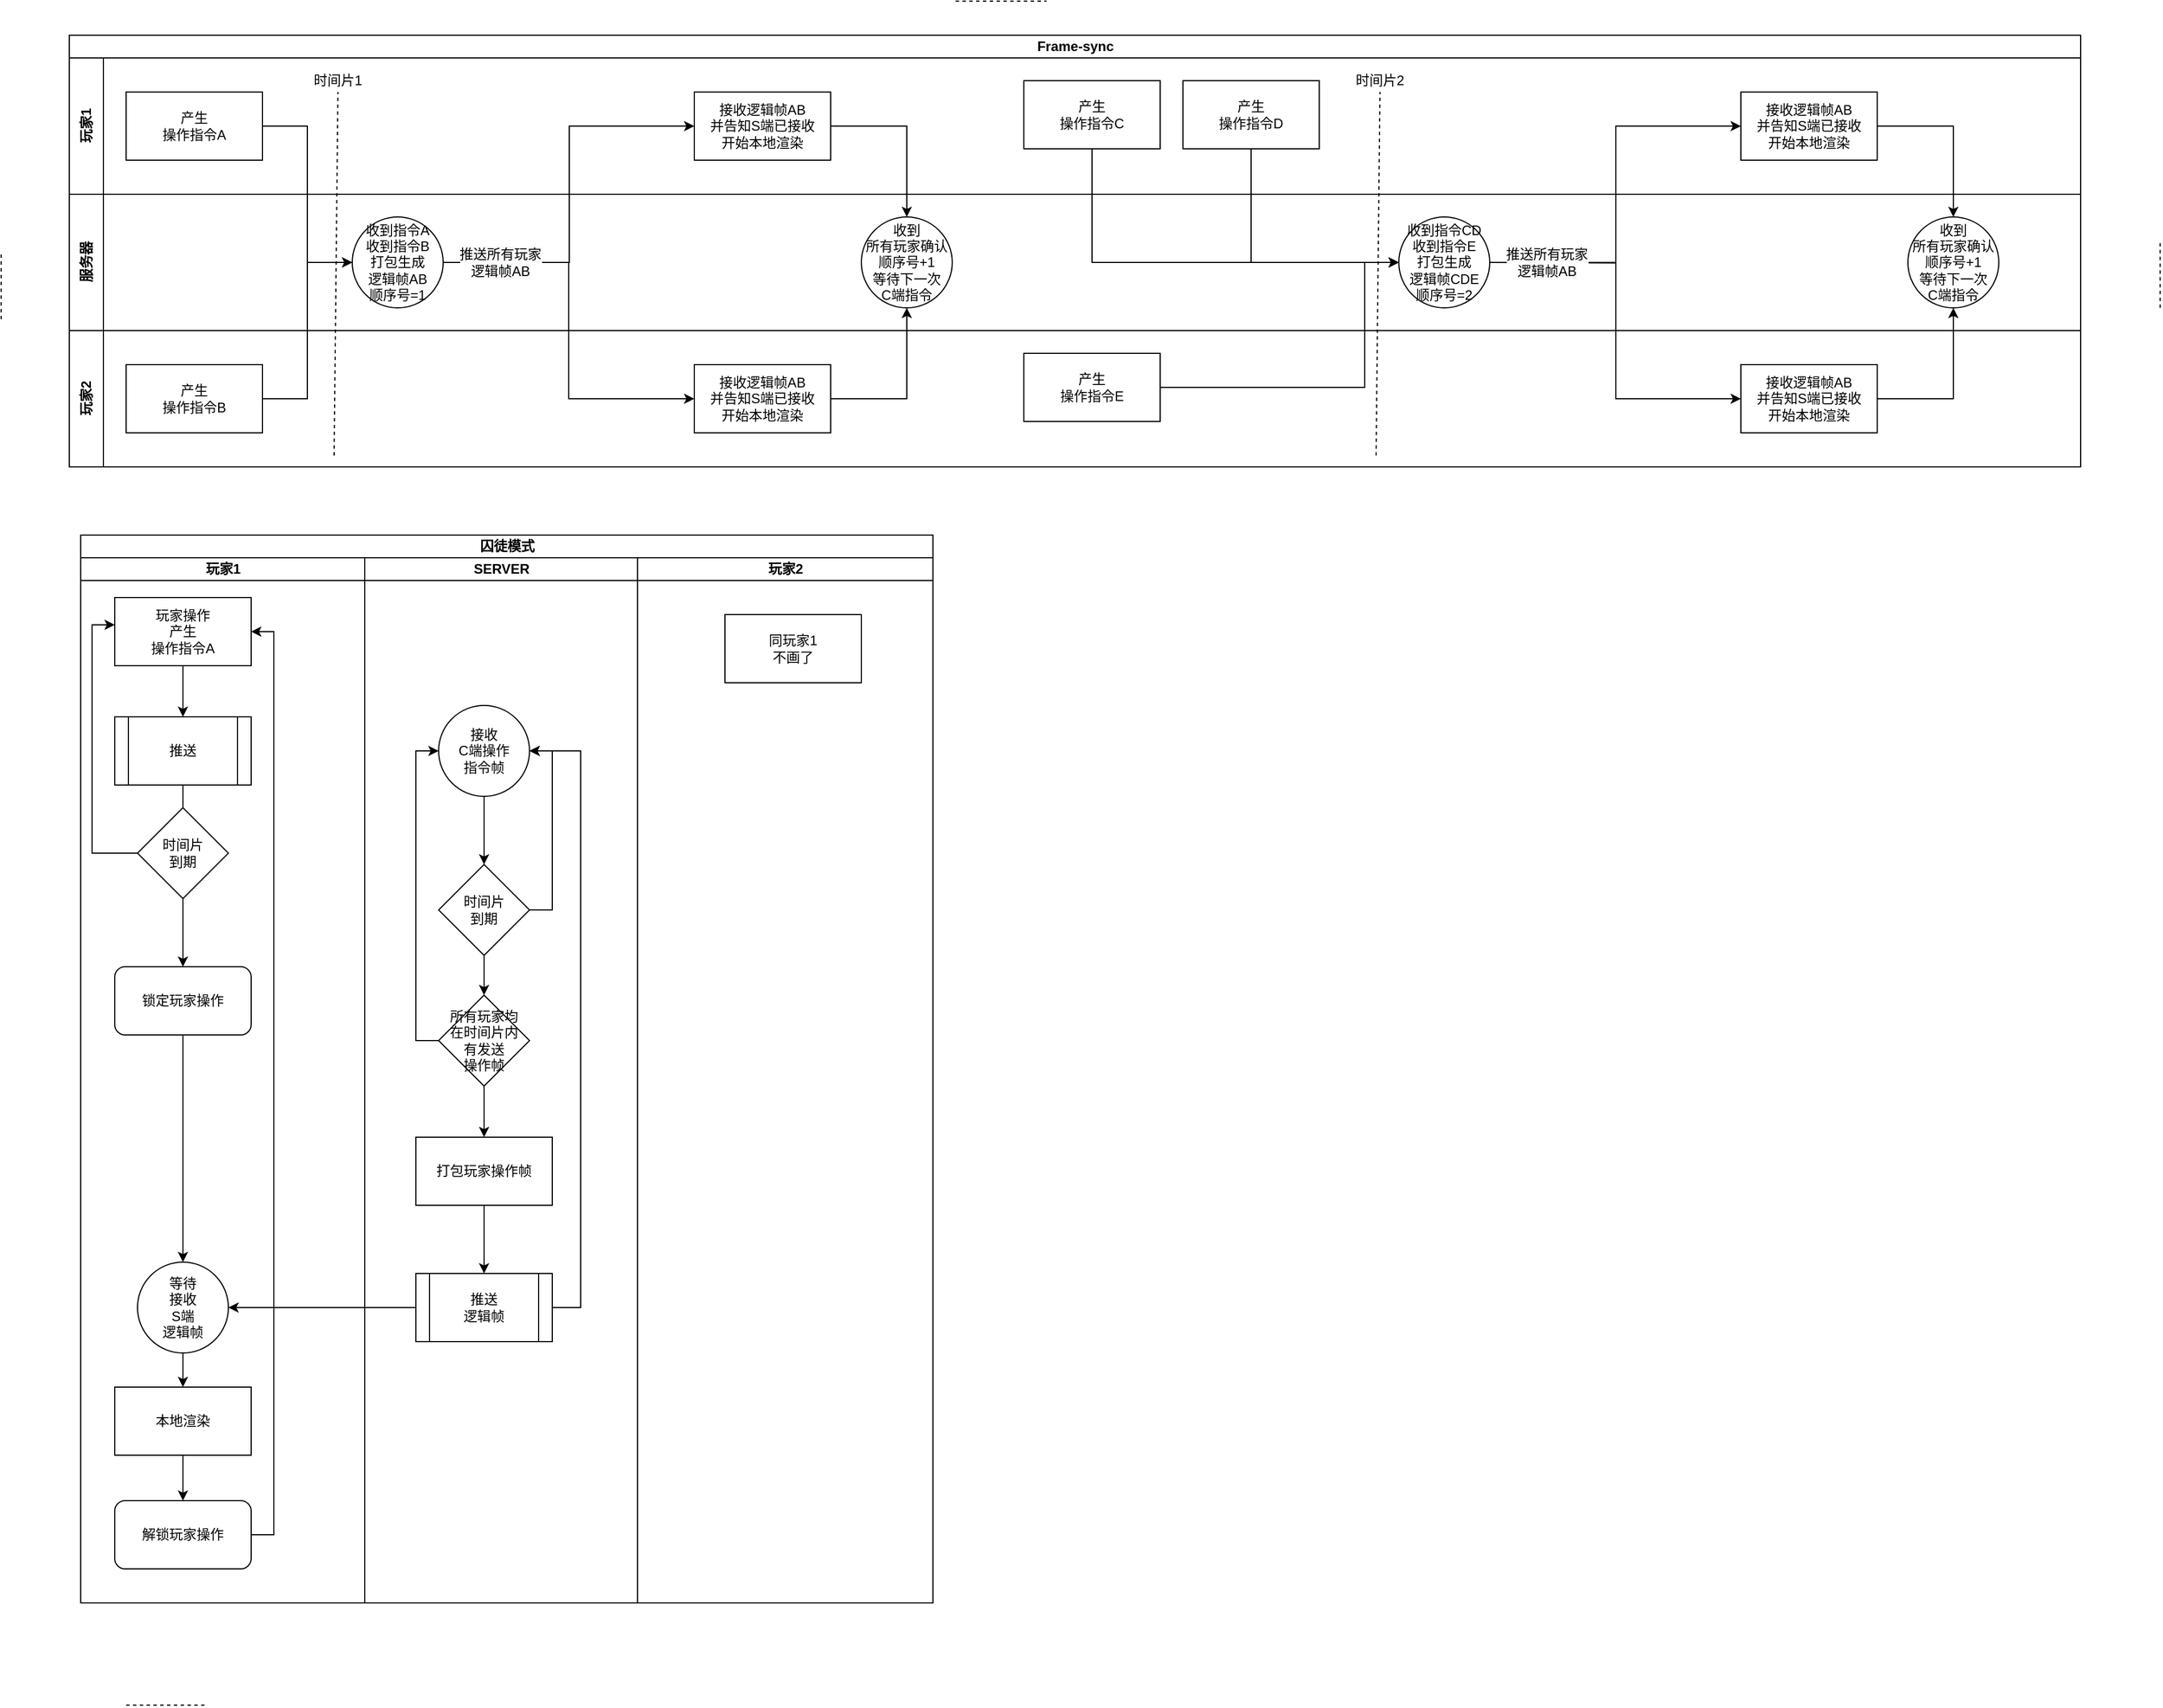 <mxfile version="14.7.3" type="github">
  <diagram id="-5-jdhdnzxWbleS5DXfY" name="Page-1">
    <mxGraphModel dx="1426" dy="647" grid="1" gridSize="10" guides="1" tooltips="1" connect="1" arrows="1" fold="1" page="1" pageScale="1" pageWidth="827" pageHeight="1169" math="0" shadow="0">
      <root>
        <mxCell id="0" />
        <mxCell id="1" parent="0" />
        <mxCell id="7hrJLlgsWt-9u6O5V6BG-1" value="Frame-sync" style="swimlane;html=1;childLayout=stackLayout;resizeParent=1;resizeParentMax=0;horizontal=1;startSize=20;horizontalStack=0;" parent="1" vertex="1">
          <mxGeometry x="180" y="60" width="1770" height="380" as="geometry" />
        </mxCell>
        <mxCell id="7hrJLlgsWt-9u6O5V6BG-2" value="玩家1" style="swimlane;html=1;startSize=30;horizontal=0;" parent="7hrJLlgsWt-9u6O5V6BG-1" vertex="1">
          <mxGeometry y="20" width="1770" height="120" as="geometry" />
        </mxCell>
        <mxCell id="7hrJLlgsWt-9u6O5V6BG-5" value="产生&lt;br&gt;操作指令A" style="rounded=0;whiteSpace=wrap;html=1;" parent="7hrJLlgsWt-9u6O5V6BG-2" vertex="1">
          <mxGeometry x="50" y="30" width="120" height="60" as="geometry" />
        </mxCell>
        <mxCell id="7hrJLlgsWt-9u6O5V6BG-11" value="接收逻辑帧AB&lt;br&gt;并告知S端已接收&lt;br&gt;开始本地渲染" style="rounded=0;whiteSpace=wrap;html=1;" parent="7hrJLlgsWt-9u6O5V6BG-2" vertex="1">
          <mxGeometry x="550" y="30" width="120" height="60" as="geometry" />
        </mxCell>
        <mxCell id="YzlM53vTQGtiB-58P6q3-10" value="产生&lt;br&gt;操作指令C" style="rounded=0;whiteSpace=wrap;html=1;" vertex="1" parent="7hrJLlgsWt-9u6O5V6BG-2">
          <mxGeometry x="840" y="20" width="120" height="60" as="geometry" />
        </mxCell>
        <mxCell id="YzlM53vTQGtiB-58P6q3-11" value="产生&lt;br&gt;操作指令D" style="rounded=0;whiteSpace=wrap;html=1;" vertex="1" parent="7hrJLlgsWt-9u6O5V6BG-2">
          <mxGeometry x="980" y="20" width="120" height="60" as="geometry" />
        </mxCell>
        <mxCell id="YzlM53vTQGtiB-58P6q3-26" value="" style="endArrow=none;dashed=1;html=1;" edge="1" parent="7hrJLlgsWt-9u6O5V6BG-2" target="YzlM53vTQGtiB-58P6q3-28">
          <mxGeometry width="50" height="50" relative="1" as="geometry">
            <mxPoint x="233" y="350" as="sourcePoint" />
            <mxPoint x="233" y="20" as="targetPoint" />
          </mxGeometry>
        </mxCell>
        <mxCell id="YzlM53vTQGtiB-58P6q3-28" value="时间片1" style="text;html=1;strokeColor=none;fillColor=none;align=center;verticalAlign=middle;whiteSpace=wrap;rounded=0;" vertex="1" parent="7hrJLlgsWt-9u6O5V6BG-2">
          <mxGeometry x="213" y="10" width="47" height="20" as="geometry" />
        </mxCell>
        <mxCell id="YzlM53vTQGtiB-58P6q3-30" value="" style="endArrow=none;dashed=1;html=1;" edge="1" parent="7hrJLlgsWt-9u6O5V6BG-2" target="YzlM53vTQGtiB-58P6q3-31">
          <mxGeometry width="50" height="50" relative="1" as="geometry">
            <mxPoint x="1150" y="350" as="sourcePoint" />
            <mxPoint x="970" y="-60" as="targetPoint" />
          </mxGeometry>
        </mxCell>
        <mxCell id="YzlM53vTQGtiB-58P6q3-31" value="时间片2" style="text;html=1;strokeColor=none;fillColor=none;align=center;verticalAlign=middle;whiteSpace=wrap;rounded=0;" vertex="1" parent="7hrJLlgsWt-9u6O5V6BG-2">
          <mxGeometry x="1130" y="10" width="47" height="20" as="geometry" />
        </mxCell>
        <mxCell id="7hrJLlgsWt-9u6O5V6BG-3" value="服务器" style="swimlane;html=1;startSize=30;horizontal=0;" parent="7hrJLlgsWt-9u6O5V6BG-1" vertex="1">
          <mxGeometry y="140" width="1770" height="120" as="geometry" />
        </mxCell>
        <mxCell id="7hrJLlgsWt-9u6O5V6BG-7" value="收到指令A&lt;br&gt;收到指令B&lt;br&gt;打包生成&lt;br&gt;逻辑帧AB&lt;br&gt;顺序号=1" style="ellipse;whiteSpace=wrap;html=1;aspect=fixed;" parent="7hrJLlgsWt-9u6O5V6BG-3" vertex="1">
          <mxGeometry x="249" y="20" width="80" height="80" as="geometry" />
        </mxCell>
        <mxCell id="AFSrom-hQQR1lpxEIdzh-1" value="收到&lt;br&gt;所有玩家确认&lt;br&gt;顺序号+1&lt;br&gt;等待下一次&lt;br&gt;C端指令" style="ellipse;whiteSpace=wrap;html=1;aspect=fixed;" parent="7hrJLlgsWt-9u6O5V6BG-3" vertex="1">
          <mxGeometry x="697" y="20" width="80" height="80" as="geometry" />
        </mxCell>
        <mxCell id="YzlM53vTQGtiB-58P6q3-13" value="收到指令CD&lt;br&gt;收到指令E&lt;br&gt;打包生成&lt;br&gt;逻辑帧CDE&lt;br&gt;顺序号=2" style="ellipse;whiteSpace=wrap;html=1;aspect=fixed;" vertex="1" parent="7hrJLlgsWt-9u6O5V6BG-3">
          <mxGeometry x="1170" y="20" width="80" height="80" as="geometry" />
        </mxCell>
        <mxCell id="7hrJLlgsWt-9u6O5V6BG-4" value="玩家2" style="swimlane;html=1;startSize=30;horizontal=0;" parent="7hrJLlgsWt-9u6O5V6BG-1" vertex="1">
          <mxGeometry y="260" width="1770" height="120" as="geometry" />
        </mxCell>
        <mxCell id="7hrJLlgsWt-9u6O5V6BG-6" value="产生&lt;br&gt;操作指令B" style="rounded=0;whiteSpace=wrap;html=1;" parent="7hrJLlgsWt-9u6O5V6BG-4" vertex="1">
          <mxGeometry x="50" y="30" width="120" height="60" as="geometry" />
        </mxCell>
        <mxCell id="7hrJLlgsWt-9u6O5V6BG-12" value="接收逻辑帧AB&lt;br&gt;并告知S端已接收&lt;br&gt;开始本地渲染" style="rounded=0;whiteSpace=wrap;html=1;" parent="7hrJLlgsWt-9u6O5V6BG-4" vertex="1">
          <mxGeometry x="550" y="30" width="120" height="60" as="geometry" />
        </mxCell>
        <mxCell id="YzlM53vTQGtiB-58P6q3-12" value="产生&lt;br&gt;操作指令E" style="rounded=0;whiteSpace=wrap;html=1;" vertex="1" parent="7hrJLlgsWt-9u6O5V6BG-4">
          <mxGeometry x="840" y="20" width="120" height="60" as="geometry" />
        </mxCell>
        <mxCell id="7hrJLlgsWt-9u6O5V6BG-8" style="edgeStyle=orthogonalEdgeStyle;rounded=0;orthogonalLoop=1;jettySize=auto;html=1;entryX=0;entryY=0.5;entryDx=0;entryDy=0;" parent="7hrJLlgsWt-9u6O5V6BG-1" source="7hrJLlgsWt-9u6O5V6BG-5" target="7hrJLlgsWt-9u6O5V6BG-7" edge="1">
          <mxGeometry relative="1" as="geometry" />
        </mxCell>
        <mxCell id="7hrJLlgsWt-9u6O5V6BG-9" style="edgeStyle=orthogonalEdgeStyle;rounded=0;orthogonalLoop=1;jettySize=auto;html=1;entryX=0;entryY=0.5;entryDx=0;entryDy=0;" parent="7hrJLlgsWt-9u6O5V6BG-1" source="7hrJLlgsWt-9u6O5V6BG-6" target="7hrJLlgsWt-9u6O5V6BG-7" edge="1">
          <mxGeometry relative="1" as="geometry" />
        </mxCell>
        <mxCell id="7hrJLlgsWt-9u6O5V6BG-13" style="edgeStyle=orthogonalEdgeStyle;rounded=0;orthogonalLoop=1;jettySize=auto;html=1;entryX=0;entryY=0.5;entryDx=0;entryDy=0;exitX=1;exitY=0.5;exitDx=0;exitDy=0;" parent="7hrJLlgsWt-9u6O5V6BG-1" source="7hrJLlgsWt-9u6O5V6BG-7" target="7hrJLlgsWt-9u6O5V6BG-11" edge="1">
          <mxGeometry relative="1" as="geometry">
            <mxPoint x="479" y="200" as="sourcePoint" />
            <Array as="points">
              <mxPoint x="440" y="200" />
              <mxPoint x="440" y="80" />
            </Array>
          </mxGeometry>
        </mxCell>
        <mxCell id="7hrJLlgsWt-9u6O5V6BG-14" style="edgeStyle=orthogonalEdgeStyle;rounded=0;orthogonalLoop=1;jettySize=auto;html=1;entryX=0;entryY=0.5;entryDx=0;entryDy=0;exitX=1;exitY=0.5;exitDx=0;exitDy=0;" parent="7hrJLlgsWt-9u6O5V6BG-1" source="7hrJLlgsWt-9u6O5V6BG-7" target="7hrJLlgsWt-9u6O5V6BG-12" edge="1">
          <mxGeometry relative="1" as="geometry">
            <mxPoint x="479" y="200" as="sourcePoint" />
          </mxGeometry>
        </mxCell>
        <mxCell id="AFSrom-hQQR1lpxEIdzh-46" value="&lt;span style=&quot;font-size: 12px ; background-color: rgb(248 , 249 , 250)&quot;&gt;推送所有玩家&lt;/span&gt;&lt;br style=&quot;font-size: 12px ; background-color: rgb(248 , 249 , 250)&quot;&gt;&lt;span style=&quot;font-size: 12px ; background-color: rgb(248 , 249 , 250)&quot;&gt;逻辑帧AB&lt;/span&gt;" style="edgeLabel;html=1;align=center;verticalAlign=middle;resizable=0;points=[];" parent="7hrJLlgsWt-9u6O5V6BG-14" vertex="1" connectable="0">
          <mxGeometry x="-0.707" relative="1" as="geometry">
            <mxPoint as="offset" />
          </mxGeometry>
        </mxCell>
        <mxCell id="AFSrom-hQQR1lpxEIdzh-2" style="edgeStyle=orthogonalEdgeStyle;rounded=0;orthogonalLoop=1;jettySize=auto;html=1;" parent="7hrJLlgsWt-9u6O5V6BG-1" source="7hrJLlgsWt-9u6O5V6BG-11" target="AFSrom-hQQR1lpxEIdzh-1" edge="1">
          <mxGeometry relative="1" as="geometry" />
        </mxCell>
        <mxCell id="AFSrom-hQQR1lpxEIdzh-3" style="edgeStyle=orthogonalEdgeStyle;rounded=0;orthogonalLoop=1;jettySize=auto;html=1;entryX=0.5;entryY=1;entryDx=0;entryDy=0;" parent="7hrJLlgsWt-9u6O5V6BG-1" source="7hrJLlgsWt-9u6O5V6BG-12" target="AFSrom-hQQR1lpxEIdzh-1" edge="1">
          <mxGeometry relative="1" as="geometry" />
        </mxCell>
        <mxCell id="YzlM53vTQGtiB-58P6q3-14" style="edgeStyle=orthogonalEdgeStyle;rounded=0;orthogonalLoop=1;jettySize=auto;html=1;entryX=0;entryY=0.5;entryDx=0;entryDy=0;" edge="1" parent="7hrJLlgsWt-9u6O5V6BG-1" source="YzlM53vTQGtiB-58P6q3-11" target="YzlM53vTQGtiB-58P6q3-13">
          <mxGeometry relative="1" as="geometry">
            <Array as="points">
              <mxPoint x="1040" y="200" />
            </Array>
          </mxGeometry>
        </mxCell>
        <mxCell id="YzlM53vTQGtiB-58P6q3-15" style="edgeStyle=orthogonalEdgeStyle;rounded=0;orthogonalLoop=1;jettySize=auto;html=1;entryX=0;entryY=0.5;entryDx=0;entryDy=0;" edge="1" parent="7hrJLlgsWt-9u6O5V6BG-1" source="YzlM53vTQGtiB-58P6q3-10" target="YzlM53vTQGtiB-58P6q3-13">
          <mxGeometry relative="1" as="geometry">
            <Array as="points">
              <mxPoint x="900" y="200" />
            </Array>
          </mxGeometry>
        </mxCell>
        <mxCell id="YzlM53vTQGtiB-58P6q3-16" style="edgeStyle=orthogonalEdgeStyle;rounded=0;orthogonalLoop=1;jettySize=auto;html=1;entryX=0;entryY=0.5;entryDx=0;entryDy=0;" edge="1" parent="7hrJLlgsWt-9u6O5V6BG-1" source="YzlM53vTQGtiB-58P6q3-12" target="YzlM53vTQGtiB-58P6q3-13">
          <mxGeometry relative="1" as="geometry">
            <Array as="points">
              <mxPoint x="1140" y="310" />
              <mxPoint x="1140" y="200" />
            </Array>
          </mxGeometry>
        </mxCell>
        <mxCell id="YzlM53vTQGtiB-58P6q3-18" value="接收逻辑帧AB&lt;br&gt;并告知S端已接收&lt;br&gt;开始本地渲染" style="rounded=0;whiteSpace=wrap;html=1;" vertex="1" parent="1">
          <mxGeometry x="1651" y="110" width="120" height="60" as="geometry" />
        </mxCell>
        <mxCell id="YzlM53vTQGtiB-58P6q3-19" value="收到&lt;br&gt;所有玩家确认&lt;br&gt;顺序号+1&lt;br&gt;等待下一次&lt;br&gt;C端指令" style="ellipse;whiteSpace=wrap;html=1;aspect=fixed;" vertex="1" parent="1">
          <mxGeometry x="1798" y="220" width="80" height="80" as="geometry" />
        </mxCell>
        <mxCell id="YzlM53vTQGtiB-58P6q3-20" value="接收逻辑帧AB&lt;br&gt;并告知S端已接收&lt;br&gt;开始本地渲染" style="rounded=0;whiteSpace=wrap;html=1;" vertex="1" parent="1">
          <mxGeometry x="1651" y="350" width="120" height="60" as="geometry" />
        </mxCell>
        <mxCell id="YzlM53vTQGtiB-58P6q3-21" style="edgeStyle=orthogonalEdgeStyle;rounded=0;orthogonalLoop=1;jettySize=auto;html=1;entryX=0;entryY=0.5;entryDx=0;entryDy=0;exitX=1;exitY=0.5;exitDx=0;exitDy=0;" edge="1" parent="1" target="YzlM53vTQGtiB-58P6q3-18">
          <mxGeometry relative="1" as="geometry">
            <mxPoint x="1430" y="260" as="sourcePoint" />
            <Array as="points">
              <mxPoint x="1541" y="260" />
              <mxPoint x="1541" y="140" />
            </Array>
          </mxGeometry>
        </mxCell>
        <mxCell id="YzlM53vTQGtiB-58P6q3-22" style="edgeStyle=orthogonalEdgeStyle;rounded=0;orthogonalLoop=1;jettySize=auto;html=1;entryX=0;entryY=0.5;entryDx=0;entryDy=0;exitX=1;exitY=0.5;exitDx=0;exitDy=0;" edge="1" parent="1" target="YzlM53vTQGtiB-58P6q3-20">
          <mxGeometry relative="1" as="geometry">
            <mxPoint x="1430" y="260" as="sourcePoint" />
          </mxGeometry>
        </mxCell>
        <mxCell id="YzlM53vTQGtiB-58P6q3-23" value="&lt;span style=&quot;font-size: 12px ; background-color: rgb(248 , 249 , 250)&quot;&gt;推送所有玩家&lt;/span&gt;&lt;br style=&quot;font-size: 12px ; background-color: rgb(248 , 249 , 250)&quot;&gt;&lt;span style=&quot;font-size: 12px ; background-color: rgb(248 , 249 , 250)&quot;&gt;逻辑帧AB&lt;/span&gt;" style="edgeLabel;html=1;align=center;verticalAlign=middle;resizable=0;points=[];" vertex="1" connectable="0" parent="YzlM53vTQGtiB-58P6q3-22">
          <mxGeometry x="-0.707" relative="1" as="geometry">
            <mxPoint as="offset" />
          </mxGeometry>
        </mxCell>
        <mxCell id="YzlM53vTQGtiB-58P6q3-24" style="edgeStyle=orthogonalEdgeStyle;rounded=0;orthogonalLoop=1;jettySize=auto;html=1;" edge="1" parent="1" source="YzlM53vTQGtiB-58P6q3-18" target="YzlM53vTQGtiB-58P6q3-19">
          <mxGeometry relative="1" as="geometry" />
        </mxCell>
        <mxCell id="YzlM53vTQGtiB-58P6q3-25" style="edgeStyle=orthogonalEdgeStyle;rounded=0;orthogonalLoop=1;jettySize=auto;html=1;entryX=0.5;entryY=1;entryDx=0;entryDy=0;" edge="1" parent="1" source="YzlM53vTQGtiB-58P6q3-20" target="YzlM53vTQGtiB-58P6q3-19">
          <mxGeometry relative="1" as="geometry" />
        </mxCell>
        <mxCell id="YzlM53vTQGtiB-58P6q3-32" value="囚徒模式" style="swimlane;html=1;childLayout=stackLayout;resizeParent=1;resizeParentMax=0;startSize=20;" vertex="1" parent="1">
          <mxGeometry x="190" y="500" width="750" height="940" as="geometry" />
        </mxCell>
        <mxCell id="YzlM53vTQGtiB-58P6q3-33" value="玩家1" style="swimlane;html=1;startSize=20;" vertex="1" parent="YzlM53vTQGtiB-58P6q3-32">
          <mxGeometry y="20" width="250" height="920" as="geometry" />
        </mxCell>
        <mxCell id="YzlM53vTQGtiB-58P6q3-53" style="edgeStyle=orthogonalEdgeStyle;rounded=0;orthogonalLoop=1;jettySize=auto;html=1;" edge="1" parent="YzlM53vTQGtiB-58P6q3-33" source="YzlM53vTQGtiB-58P6q3-37" target="YzlM53vTQGtiB-58P6q3-52">
          <mxGeometry relative="1" as="geometry" />
        </mxCell>
        <mxCell id="YzlM53vTQGtiB-58P6q3-37" value="玩家操作&lt;br&gt;产生&lt;br&gt;操作指令A" style="rounded=0;whiteSpace=wrap;html=1;" vertex="1" parent="YzlM53vTQGtiB-58P6q3-33">
          <mxGeometry x="30" y="35" width="120" height="60" as="geometry" />
        </mxCell>
        <mxCell id="YzlM53vTQGtiB-58P6q3-56" style="edgeStyle=orthogonalEdgeStyle;rounded=0;orthogonalLoop=1;jettySize=auto;html=1;" edge="1" parent="YzlM53vTQGtiB-58P6q3-33" source="YzlM53vTQGtiB-58P6q3-42" target="YzlM53vTQGtiB-58P6q3-43">
          <mxGeometry relative="1" as="geometry" />
        </mxCell>
        <mxCell id="YzlM53vTQGtiB-58P6q3-42" value="锁定玩家操作" style="rounded=1;whiteSpace=wrap;html=1;" vertex="1" parent="YzlM53vTQGtiB-58P6q3-33">
          <mxGeometry x="30" y="360" width="120" height="60" as="geometry" />
        </mxCell>
        <mxCell id="YzlM53vTQGtiB-58P6q3-82" style="edgeStyle=orthogonalEdgeStyle;rounded=0;orthogonalLoop=1;jettySize=auto;html=1;" edge="1" parent="YzlM53vTQGtiB-58P6q3-33" source="YzlM53vTQGtiB-58P6q3-43" target="YzlM53vTQGtiB-58P6q3-49">
          <mxGeometry relative="1" as="geometry" />
        </mxCell>
        <mxCell id="YzlM53vTQGtiB-58P6q3-43" value="等待&lt;br&gt;接收&lt;br&gt;S端&lt;br&gt;逻辑帧" style="ellipse;whiteSpace=wrap;html=1;aspect=fixed;" vertex="1" parent="YzlM53vTQGtiB-58P6q3-33">
          <mxGeometry x="50" y="620" width="80" height="80" as="geometry" />
        </mxCell>
        <mxCell id="YzlM53vTQGtiB-58P6q3-81" style="edgeStyle=orthogonalEdgeStyle;rounded=0;orthogonalLoop=1;jettySize=auto;html=1;entryX=1;entryY=0.5;entryDx=0;entryDy=0;" edge="1" parent="YzlM53vTQGtiB-58P6q3-33" source="YzlM53vTQGtiB-58P6q3-47" target="YzlM53vTQGtiB-58P6q3-37">
          <mxGeometry relative="1" as="geometry">
            <Array as="points">
              <mxPoint x="170" y="860" />
              <mxPoint x="170" y="65" />
            </Array>
          </mxGeometry>
        </mxCell>
        <mxCell id="YzlM53vTQGtiB-58P6q3-47" value="解锁玩家操作" style="rounded=1;whiteSpace=wrap;html=1;" vertex="1" parent="YzlM53vTQGtiB-58P6q3-33">
          <mxGeometry x="30" y="830" width="120" height="60" as="geometry" />
        </mxCell>
        <mxCell id="YzlM53vTQGtiB-58P6q3-83" style="edgeStyle=orthogonalEdgeStyle;rounded=0;orthogonalLoop=1;jettySize=auto;html=1;" edge="1" parent="YzlM53vTQGtiB-58P6q3-33" source="YzlM53vTQGtiB-58P6q3-49" target="YzlM53vTQGtiB-58P6q3-47">
          <mxGeometry relative="1" as="geometry" />
        </mxCell>
        <mxCell id="YzlM53vTQGtiB-58P6q3-49" value="本地渲染" style="rounded=0;whiteSpace=wrap;html=1;" vertex="1" parent="YzlM53vTQGtiB-58P6q3-33">
          <mxGeometry x="30" y="730" width="120" height="60" as="geometry" />
        </mxCell>
        <mxCell id="YzlM53vTQGtiB-58P6q3-55" style="edgeStyle=orthogonalEdgeStyle;rounded=0;orthogonalLoop=1;jettySize=auto;html=1;entryX=0.5;entryY=0;entryDx=0;entryDy=0;" edge="1" parent="YzlM53vTQGtiB-58P6q3-33" source="YzlM53vTQGtiB-58P6q3-52" target="YzlM53vTQGtiB-58P6q3-42">
          <mxGeometry relative="1" as="geometry" />
        </mxCell>
        <mxCell id="YzlM53vTQGtiB-58P6q3-52" value="推送" style="shape=process;whiteSpace=wrap;html=1;backgroundOutline=1;" vertex="1" parent="YzlM53vTQGtiB-58P6q3-33">
          <mxGeometry x="30" y="140" width="120" height="60" as="geometry" />
        </mxCell>
        <mxCell id="YzlM53vTQGtiB-58P6q3-65" style="edgeStyle=orthogonalEdgeStyle;rounded=0;orthogonalLoop=1;jettySize=auto;html=1;entryX=0;entryY=0.4;entryDx=0;entryDy=0;entryPerimeter=0;" edge="1" parent="YzlM53vTQGtiB-58P6q3-33" source="YzlM53vTQGtiB-58P6q3-63" target="YzlM53vTQGtiB-58P6q3-37">
          <mxGeometry relative="1" as="geometry">
            <Array as="points">
              <mxPoint x="10" y="260" />
              <mxPoint x="10" y="59" />
            </Array>
          </mxGeometry>
        </mxCell>
        <mxCell id="YzlM53vTQGtiB-58P6q3-63" value="时间片&lt;br&gt;到期" style="rhombus;whiteSpace=wrap;html=1;" vertex="1" parent="YzlM53vTQGtiB-58P6q3-33">
          <mxGeometry x="50" y="220" width="80" height="80" as="geometry" />
        </mxCell>
        <mxCell id="YzlM53vTQGtiB-58P6q3-34" value="SERVER" style="swimlane;html=1;startSize=20;" vertex="1" parent="YzlM53vTQGtiB-58P6q3-32">
          <mxGeometry x="250" y="20" width="240" height="920" as="geometry" />
        </mxCell>
        <mxCell id="YzlM53vTQGtiB-58P6q3-75" style="edgeStyle=orthogonalEdgeStyle;rounded=0;orthogonalLoop=1;jettySize=auto;html=1;entryX=0.5;entryY=0;entryDx=0;entryDy=0;" edge="1" parent="YzlM53vTQGtiB-58P6q3-34" source="YzlM53vTQGtiB-58P6q3-39" target="YzlM53vTQGtiB-58P6q3-66">
          <mxGeometry relative="1" as="geometry" />
        </mxCell>
        <mxCell id="YzlM53vTQGtiB-58P6q3-39" value="接收&lt;br&gt;C端操作&lt;br&gt;指令帧" style="ellipse;whiteSpace=wrap;html=1;aspect=fixed;" vertex="1" parent="YzlM53vTQGtiB-58P6q3-34">
          <mxGeometry x="65" y="130" width="80" height="80" as="geometry" />
        </mxCell>
        <mxCell id="YzlM53vTQGtiB-58P6q3-84" style="edgeStyle=orthogonalEdgeStyle;rounded=0;orthogonalLoop=1;jettySize=auto;html=1;entryX=1;entryY=0.5;entryDx=0;entryDy=0;" edge="1" parent="YzlM53vTQGtiB-58P6q3-34" source="YzlM53vTQGtiB-58P6q3-58" target="YzlM53vTQGtiB-58P6q3-39">
          <mxGeometry relative="1" as="geometry">
            <Array as="points">
              <mxPoint x="190" y="660" />
              <mxPoint x="190" y="170" />
            </Array>
          </mxGeometry>
        </mxCell>
        <mxCell id="YzlM53vTQGtiB-58P6q3-58" value="推送&lt;br&gt;逻辑帧" style="shape=process;whiteSpace=wrap;html=1;backgroundOutline=1;" vertex="1" parent="YzlM53vTQGtiB-58P6q3-34">
          <mxGeometry x="45" y="630" width="120" height="60" as="geometry" />
        </mxCell>
        <mxCell id="YzlM53vTQGtiB-58P6q3-61" value="打包玩家操作帧" style="rounded=0;whiteSpace=wrap;html=1;" vertex="1" parent="YzlM53vTQGtiB-58P6q3-34">
          <mxGeometry x="45" y="510" width="120" height="60" as="geometry" />
        </mxCell>
        <mxCell id="YzlM53vTQGtiB-58P6q3-74" style="edgeStyle=orthogonalEdgeStyle;rounded=0;orthogonalLoop=1;jettySize=auto;html=1;entryX=1;entryY=0.5;entryDx=0;entryDy=0;" edge="1" parent="YzlM53vTQGtiB-58P6q3-34" source="YzlM53vTQGtiB-58P6q3-66" target="YzlM53vTQGtiB-58P6q3-39">
          <mxGeometry relative="1" as="geometry">
            <Array as="points">
              <mxPoint x="165" y="310" />
              <mxPoint x="165" y="170" />
            </Array>
          </mxGeometry>
        </mxCell>
        <mxCell id="YzlM53vTQGtiB-58P6q3-76" style="edgeStyle=orthogonalEdgeStyle;rounded=0;orthogonalLoop=1;jettySize=auto;html=1;entryX=0.5;entryY=0;entryDx=0;entryDy=0;" edge="1" parent="YzlM53vTQGtiB-58P6q3-34" source="YzlM53vTQGtiB-58P6q3-66" target="YzlM53vTQGtiB-58P6q3-70">
          <mxGeometry relative="1" as="geometry" />
        </mxCell>
        <mxCell id="YzlM53vTQGtiB-58P6q3-66" value="时间片&lt;br&gt;到期" style="rhombus;whiteSpace=wrap;html=1;" vertex="1" parent="YzlM53vTQGtiB-58P6q3-34">
          <mxGeometry x="65" y="270" width="80" height="80" as="geometry" />
        </mxCell>
        <mxCell id="YzlM53vTQGtiB-58P6q3-72" style="edgeStyle=orthogonalEdgeStyle;rounded=0;orthogonalLoop=1;jettySize=auto;html=1;entryX=0;entryY=0.5;entryDx=0;entryDy=0;" edge="1" parent="YzlM53vTQGtiB-58P6q3-34" source="YzlM53vTQGtiB-58P6q3-70" target="YzlM53vTQGtiB-58P6q3-39">
          <mxGeometry relative="1" as="geometry">
            <Array as="points">
              <mxPoint x="45" y="425" />
              <mxPoint x="45" y="170" />
            </Array>
          </mxGeometry>
        </mxCell>
        <mxCell id="YzlM53vTQGtiB-58P6q3-77" style="edgeStyle=orthogonalEdgeStyle;rounded=0;orthogonalLoop=1;jettySize=auto;html=1;" edge="1" parent="YzlM53vTQGtiB-58P6q3-34" source="YzlM53vTQGtiB-58P6q3-70" target="YzlM53vTQGtiB-58P6q3-71">
          <mxGeometry relative="1" as="geometry" />
        </mxCell>
        <mxCell id="YzlM53vTQGtiB-58P6q3-70" value="所有玩家均&lt;br&gt;在时间片内&lt;br&gt;有发送&lt;br&gt;操作帧" style="rhombus;whiteSpace=wrap;html=1;" vertex="1" parent="YzlM53vTQGtiB-58P6q3-34">
          <mxGeometry x="65" y="385" width="80" height="80" as="geometry" />
        </mxCell>
        <mxCell id="YzlM53vTQGtiB-58P6q3-78" style="edgeStyle=orthogonalEdgeStyle;rounded=0;orthogonalLoop=1;jettySize=auto;html=1;entryX=0.5;entryY=0;entryDx=0;entryDy=0;" edge="1" parent="YzlM53vTQGtiB-58P6q3-34" source="YzlM53vTQGtiB-58P6q3-71" target="YzlM53vTQGtiB-58P6q3-58">
          <mxGeometry relative="1" as="geometry" />
        </mxCell>
        <mxCell id="YzlM53vTQGtiB-58P6q3-71" value="打包玩家操作帧" style="rounded=0;whiteSpace=wrap;html=1;" vertex="1" parent="YzlM53vTQGtiB-58P6q3-34">
          <mxGeometry x="45" y="510" width="120" height="60" as="geometry" />
        </mxCell>
        <mxCell id="YzlM53vTQGtiB-58P6q3-35" value="玩家2" style="swimlane;html=1;startSize=20;" vertex="1" parent="YzlM53vTQGtiB-58P6q3-32">
          <mxGeometry x="490" y="20" width="260" height="920" as="geometry" />
        </mxCell>
        <mxCell id="YzlM53vTQGtiB-58P6q3-85" value="同玩家1&lt;br&gt;不画了" style="rounded=0;whiteSpace=wrap;html=1;" vertex="1" parent="YzlM53vTQGtiB-58P6q3-35">
          <mxGeometry x="77" y="50" width="120" height="60" as="geometry" />
        </mxCell>
        <mxCell id="YzlM53vTQGtiB-58P6q3-79" style="edgeStyle=orthogonalEdgeStyle;rounded=0;orthogonalLoop=1;jettySize=auto;html=1;entryX=1;entryY=0.5;entryDx=0;entryDy=0;" edge="1" parent="YzlM53vTQGtiB-58P6q3-32" source="YzlM53vTQGtiB-58P6q3-58" target="YzlM53vTQGtiB-58P6q3-43">
          <mxGeometry relative="1" as="geometry" />
        </mxCell>
        <mxCell id="YzlM53vTQGtiB-58P6q3-86" value="" style="endArrow=none;dashed=1;html=1;" edge="1" parent="1">
          <mxGeometry width="50" height="50" relative="1" as="geometry">
            <mxPoint x="960" y="30" as="sourcePoint" />
            <mxPoint x="1040" y="30" as="targetPoint" />
          </mxGeometry>
        </mxCell>
        <mxCell id="YzlM53vTQGtiB-58P6q3-87" value="" style="endArrow=none;dashed=1;html=1;" edge="1" parent="1">
          <mxGeometry width="50" height="50" relative="1" as="geometry">
            <mxPoint x="120" y="310" as="sourcePoint" />
            <mxPoint x="120" y="250" as="targetPoint" />
          </mxGeometry>
        </mxCell>
        <mxCell id="YzlM53vTQGtiB-58P6q3-88" value="" style="endArrow=none;dashed=1;html=1;" edge="1" parent="1">
          <mxGeometry width="50" height="50" relative="1" as="geometry">
            <mxPoint x="2020" y="300" as="sourcePoint" />
            <mxPoint x="2020" y="240" as="targetPoint" />
          </mxGeometry>
        </mxCell>
        <mxCell id="YzlM53vTQGtiB-58P6q3-89" value="" style="endArrow=none;dashed=1;html=1;" edge="1" parent="1">
          <mxGeometry width="50" height="50" relative="1" as="geometry">
            <mxPoint x="230" y="1530" as="sourcePoint" />
            <mxPoint x="300" y="1530" as="targetPoint" />
          </mxGeometry>
        </mxCell>
      </root>
    </mxGraphModel>
  </diagram>
</mxfile>
